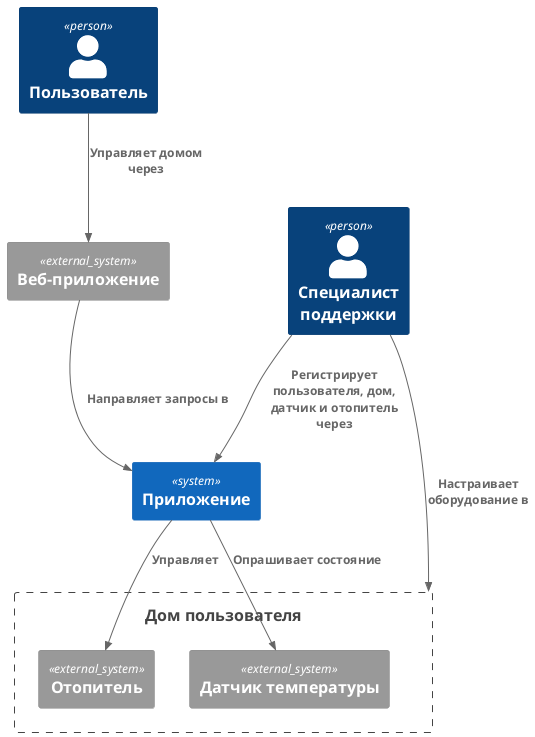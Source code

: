 @startuml

!include <C4/C4_Context.puml>

Person(User, "Пользователь")
System_Ext(WebApp, "Веб-приложение")
System(SmartHomeApp, "Приложение")
Boundary(UserHome, "Дом пользователя") {
    System_Ext(Heater, "Отопитель")
    System_Ext(TemperatureSensor, "Датчик температуры")
}
Person(SupportEngineer, "Специалист поддержки")
Rel(User, WebApp, "Управляет домом через")
Rel(WebApp, SmartHomeApp, "Направляет запросы в")
Rel(SmartHomeApp, TemperatureSensor, "Опрашивает состояние")
Rel(SmartHomeApp, Heater, "Управляет")
Rel(SupportEngineer, UserHome, "Настраивает оборудование в")
Rel(SupportEngineer, SmartHomeApp, "Регистрирует пользователя, дом, датчик и отопитель через")

@enduml